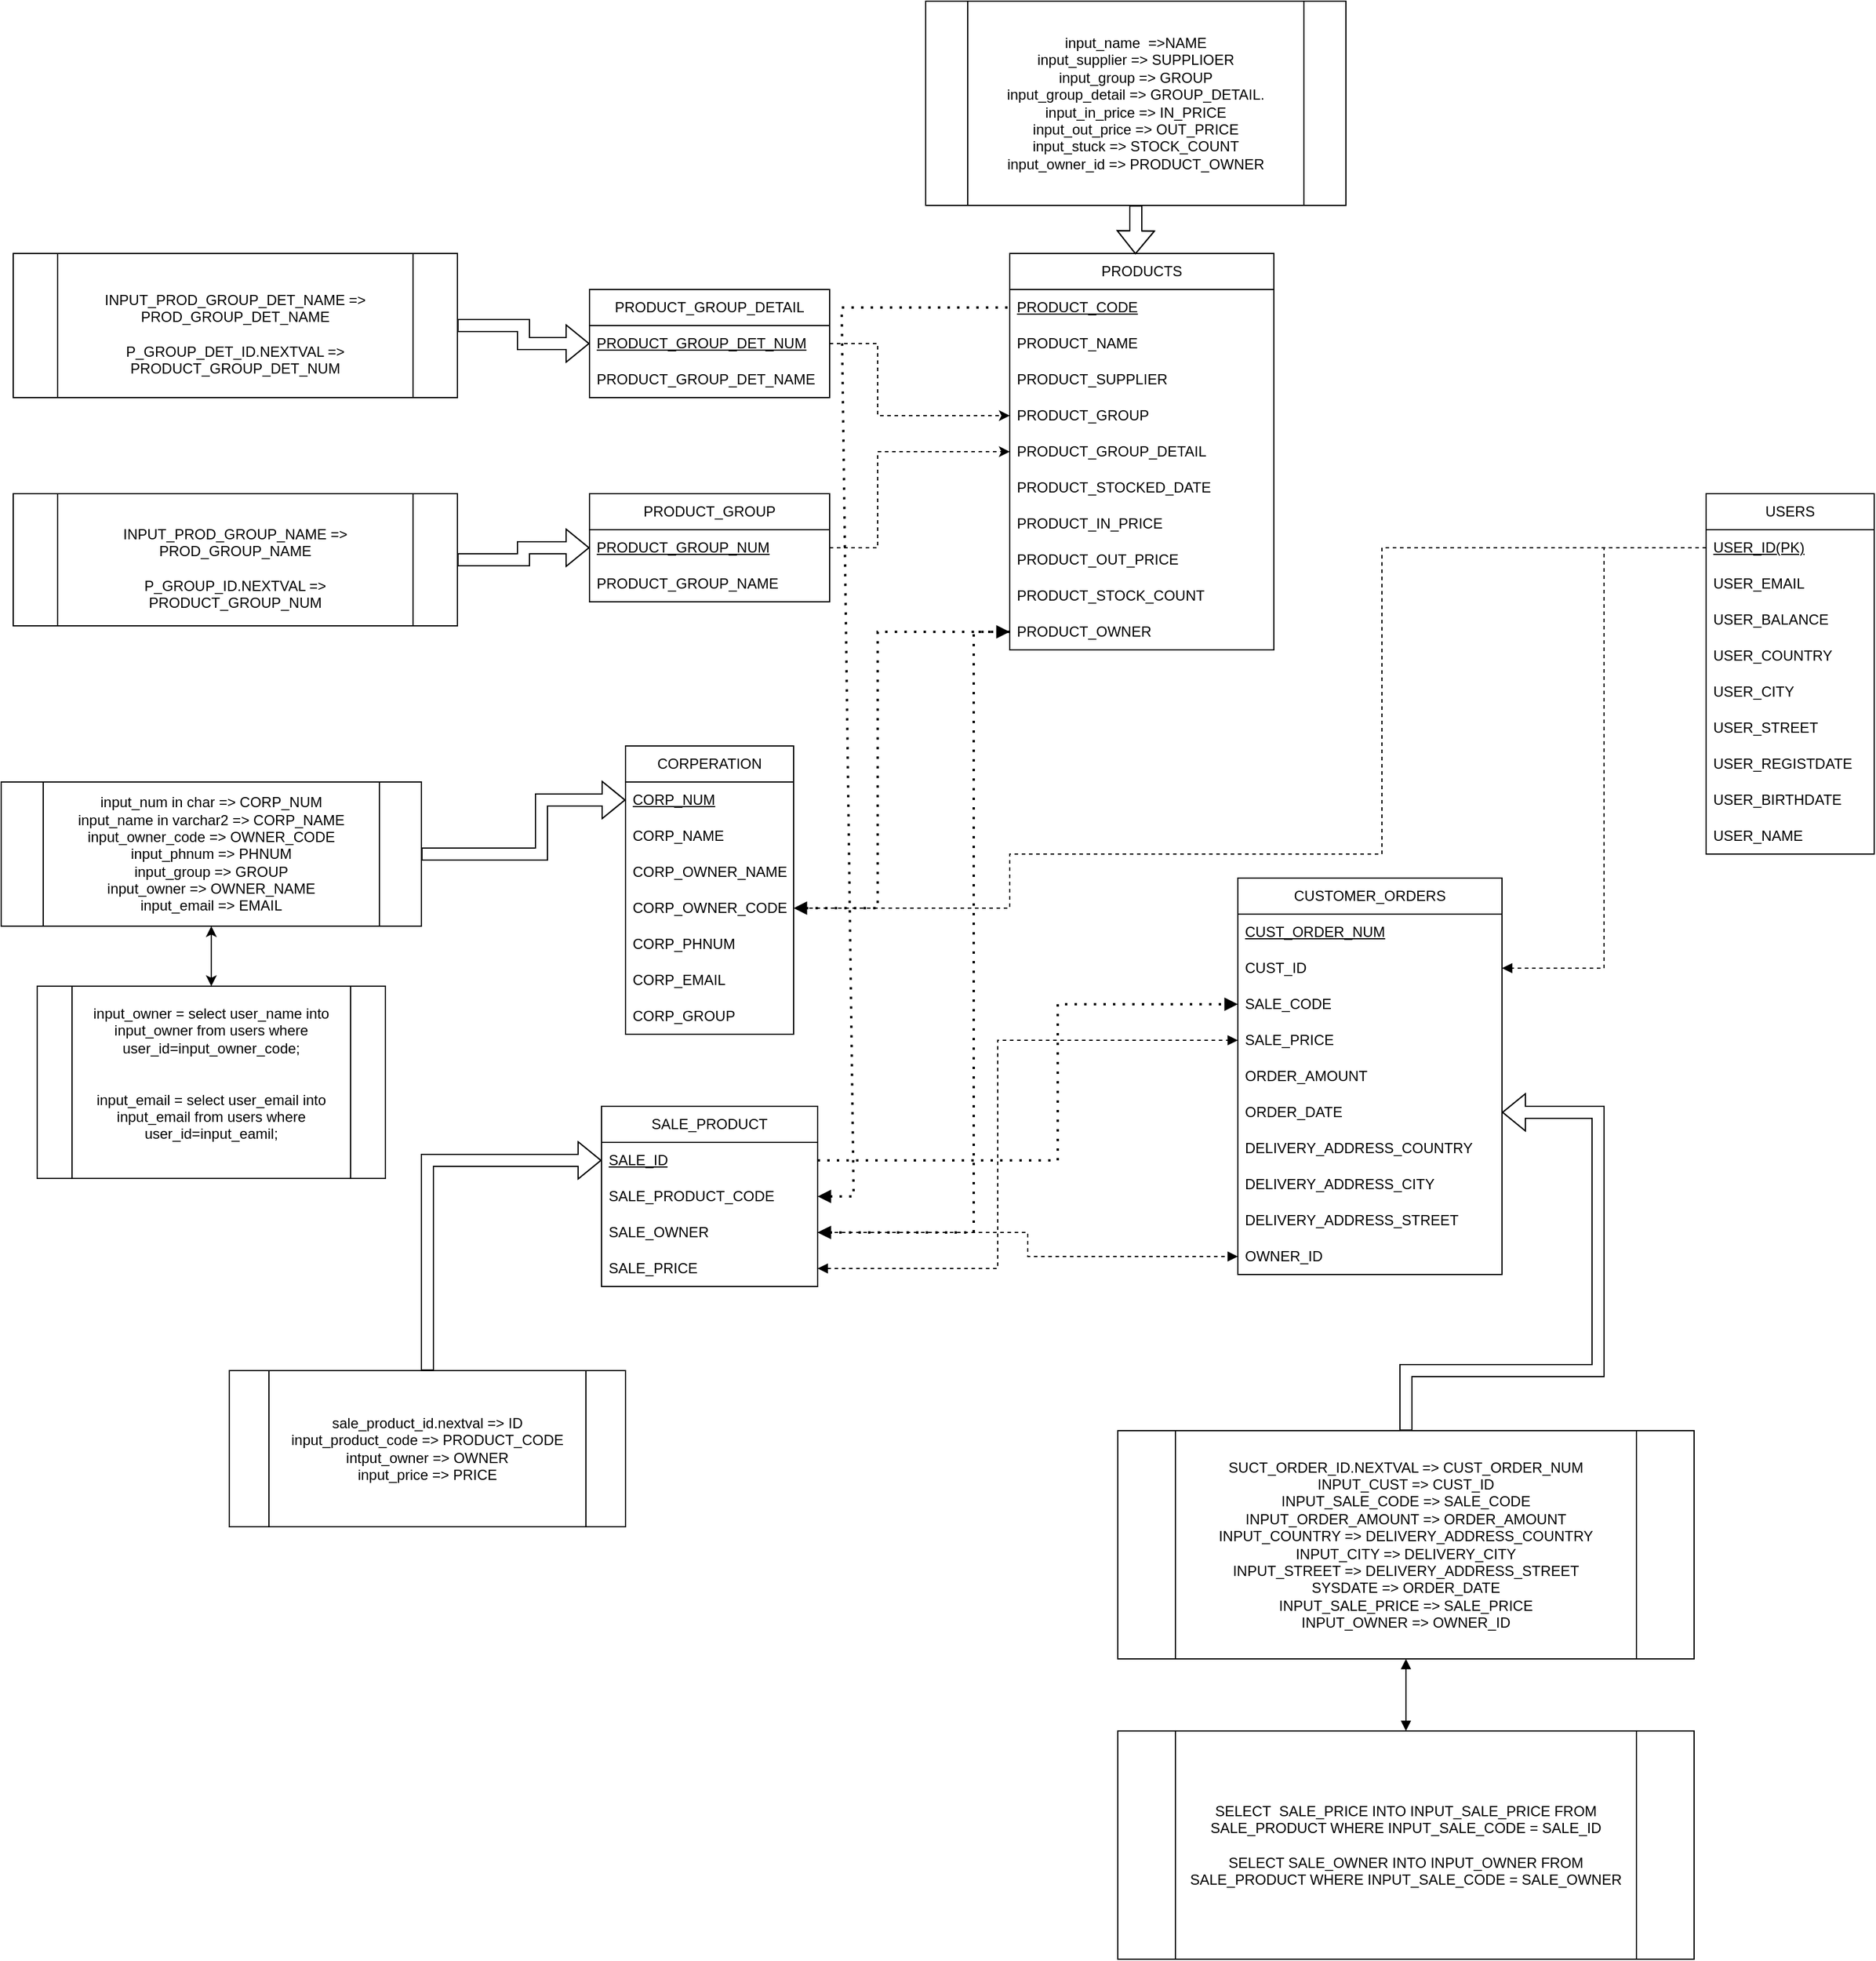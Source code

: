 <mxfile version="20.8.10" type="device"><diagram name="페이지-1" id="mpgVRzjS_plRB5w2nVDC"><mxGraphModel dx="3187" dy="1876" grid="1" gridSize="10" guides="0" tooltips="1" connect="1" arrows="1" fold="1" page="1" pageScale="1" pageWidth="4681" pageHeight="3300" math="0" shadow="0"><root><mxCell id="0"/><mxCell id="1" parent="0"/><mxCell id="B39gNJNIiDdd5qyGVMpT-1" value="USERS" style="swimlane;fontStyle=0;childLayout=stackLayout;horizontal=1;startSize=30;horizontalStack=0;resizeParent=1;resizeParentMax=0;resizeLast=0;collapsible=1;marginBottom=0;whiteSpace=wrap;html=1;" vertex="1" parent="1"><mxGeometry x="1690" y="440" width="140" height="300" as="geometry"/></mxCell><mxCell id="B39gNJNIiDdd5qyGVMpT-2" value="&lt;u&gt;USER_ID(PK)&lt;/u&gt;" style="text;strokeColor=none;fillColor=none;align=left;verticalAlign=middle;spacingLeft=4;spacingRight=4;overflow=hidden;points=[[0,0.5],[1,0.5]];portConstraint=eastwest;rotatable=0;whiteSpace=wrap;html=1;" vertex="1" parent="B39gNJNIiDdd5qyGVMpT-1"><mxGeometry y="30" width="140" height="30" as="geometry"/></mxCell><mxCell id="B39gNJNIiDdd5qyGVMpT-3" value="USER_EMAIL" style="text;strokeColor=none;fillColor=none;align=left;verticalAlign=middle;spacingLeft=4;spacingRight=4;overflow=hidden;points=[[0,0.5],[1,0.5]];portConstraint=eastwest;rotatable=0;whiteSpace=wrap;html=1;" vertex="1" parent="B39gNJNIiDdd5qyGVMpT-1"><mxGeometry y="60" width="140" height="30" as="geometry"/></mxCell><mxCell id="B39gNJNIiDdd5qyGVMpT-4" value="USER_BALANCE" style="text;strokeColor=none;fillColor=none;align=left;verticalAlign=middle;spacingLeft=4;spacingRight=4;overflow=hidden;points=[[0,0.5],[1,0.5]];portConstraint=eastwest;rotatable=0;whiteSpace=wrap;html=1;" vertex="1" parent="B39gNJNIiDdd5qyGVMpT-1"><mxGeometry y="90" width="140" height="30" as="geometry"/></mxCell><mxCell id="B39gNJNIiDdd5qyGVMpT-5" value="USER_COUNTRY" style="text;strokeColor=none;fillColor=none;align=left;verticalAlign=middle;spacingLeft=4;spacingRight=4;overflow=hidden;points=[[0,0.5],[1,0.5]];portConstraint=eastwest;rotatable=0;whiteSpace=wrap;html=1;" vertex="1" parent="B39gNJNIiDdd5qyGVMpT-1"><mxGeometry y="120" width="140" height="30" as="geometry"/></mxCell><mxCell id="B39gNJNIiDdd5qyGVMpT-6" value="USER_CITY" style="text;strokeColor=none;fillColor=none;align=left;verticalAlign=middle;spacingLeft=4;spacingRight=4;overflow=hidden;points=[[0,0.5],[1,0.5]];portConstraint=eastwest;rotatable=0;whiteSpace=wrap;html=1;" vertex="1" parent="B39gNJNIiDdd5qyGVMpT-1"><mxGeometry y="150" width="140" height="30" as="geometry"/></mxCell><mxCell id="B39gNJNIiDdd5qyGVMpT-7" value="USER_STREET" style="text;strokeColor=none;fillColor=none;align=left;verticalAlign=middle;spacingLeft=4;spacingRight=4;overflow=hidden;points=[[0,0.5],[1,0.5]];portConstraint=eastwest;rotatable=0;whiteSpace=wrap;html=1;" vertex="1" parent="B39gNJNIiDdd5qyGVMpT-1"><mxGeometry y="180" width="140" height="30" as="geometry"/></mxCell><mxCell id="B39gNJNIiDdd5qyGVMpT-8" value="USER_REGISTDATE" style="text;strokeColor=none;fillColor=none;align=left;verticalAlign=middle;spacingLeft=4;spacingRight=4;overflow=hidden;points=[[0,0.5],[1,0.5]];portConstraint=eastwest;rotatable=0;whiteSpace=wrap;html=1;" vertex="1" parent="B39gNJNIiDdd5qyGVMpT-1"><mxGeometry y="210" width="140" height="30" as="geometry"/></mxCell><mxCell id="B39gNJNIiDdd5qyGVMpT-9" value="USER_BIRTHDATE" style="text;strokeColor=none;fillColor=none;align=left;verticalAlign=middle;spacingLeft=4;spacingRight=4;overflow=hidden;points=[[0,0.5],[1,0.5]];portConstraint=eastwest;rotatable=0;whiteSpace=wrap;html=1;" vertex="1" parent="B39gNJNIiDdd5qyGVMpT-1"><mxGeometry y="240" width="140" height="30" as="geometry"/></mxCell><mxCell id="B39gNJNIiDdd5qyGVMpT-10" value="USER_NAME" style="text;strokeColor=none;fillColor=none;align=left;verticalAlign=middle;spacingLeft=4;spacingRight=4;overflow=hidden;points=[[0,0.5],[1,0.5]];portConstraint=eastwest;rotatable=0;whiteSpace=wrap;html=1;" vertex="1" parent="B39gNJNIiDdd5qyGVMpT-1"><mxGeometry y="270" width="140" height="30" as="geometry"/></mxCell><mxCell id="B39gNJNIiDdd5qyGVMpT-11" value="PRODUCT_GROUP" style="swimlane;fontStyle=0;childLayout=stackLayout;horizontal=1;startSize=30;horizontalStack=0;resizeParent=1;resizeParentMax=0;resizeLast=0;collapsible=1;marginBottom=0;whiteSpace=wrap;html=1;" vertex="1" parent="1"><mxGeometry x="760" y="440" width="200" height="90" as="geometry"/></mxCell><mxCell id="B39gNJNIiDdd5qyGVMpT-12" value="&lt;u&gt;PRODUCT_GROUP_NUM&lt;/u&gt;" style="text;strokeColor=none;fillColor=none;align=left;verticalAlign=middle;spacingLeft=4;spacingRight=4;overflow=hidden;points=[[0,0.5],[1,0.5]];portConstraint=eastwest;rotatable=0;whiteSpace=wrap;html=1;" vertex="1" parent="B39gNJNIiDdd5qyGVMpT-11"><mxGeometry y="30" width="200" height="30" as="geometry"/></mxCell><mxCell id="B39gNJNIiDdd5qyGVMpT-13" value="PRODUCT_GROUP_NAME" style="text;strokeColor=none;fillColor=none;align=left;verticalAlign=middle;spacingLeft=4;spacingRight=4;overflow=hidden;points=[[0,0.5],[1,0.5]];portConstraint=eastwest;rotatable=0;whiteSpace=wrap;html=1;" vertex="1" parent="B39gNJNIiDdd5qyGVMpT-11"><mxGeometry y="60" width="200" height="30" as="geometry"/></mxCell><mxCell id="B39gNJNIiDdd5qyGVMpT-21" value="PRODUCT_GROUP_DETAIL" style="swimlane;fontStyle=0;childLayout=stackLayout;horizontal=1;startSize=30;horizontalStack=0;resizeParent=1;resizeParentMax=0;resizeLast=0;collapsible=1;marginBottom=0;whiteSpace=wrap;html=1;" vertex="1" parent="1"><mxGeometry x="760" y="270" width="200" height="90" as="geometry"/></mxCell><mxCell id="B39gNJNIiDdd5qyGVMpT-22" value="&lt;u&gt;PRODUCT_GROUP_DET_NUM&lt;/u&gt;" style="text;strokeColor=none;fillColor=none;align=left;verticalAlign=middle;spacingLeft=4;spacingRight=4;overflow=hidden;points=[[0,0.5],[1,0.5]];portConstraint=eastwest;rotatable=0;whiteSpace=wrap;html=1;" vertex="1" parent="B39gNJNIiDdd5qyGVMpT-21"><mxGeometry y="30" width="200" height="30" as="geometry"/></mxCell><mxCell id="B39gNJNIiDdd5qyGVMpT-23" value="PRODUCT_GROUP_DET_NAME" style="text;strokeColor=none;fillColor=none;align=left;verticalAlign=middle;spacingLeft=4;spacingRight=4;overflow=hidden;points=[[0,0.5],[1,0.5]];portConstraint=eastwest;rotatable=0;whiteSpace=wrap;html=1;" vertex="1" parent="B39gNJNIiDdd5qyGVMpT-21"><mxGeometry y="60" width="200" height="30" as="geometry"/></mxCell><mxCell id="B39gNJNIiDdd5qyGVMpT-24" value="CORPERATION" style="swimlane;fontStyle=0;childLayout=stackLayout;horizontal=1;startSize=30;horizontalStack=0;resizeParent=1;resizeParentMax=0;resizeLast=0;collapsible=1;marginBottom=0;whiteSpace=wrap;html=1;" vertex="1" parent="1"><mxGeometry x="790" y="650" width="140" height="240" as="geometry"/></mxCell><mxCell id="B39gNJNIiDdd5qyGVMpT-25" value="&lt;u&gt;CORP_NUM&lt;/u&gt;" style="text;strokeColor=none;fillColor=none;align=left;verticalAlign=middle;spacingLeft=4;spacingRight=4;overflow=hidden;points=[[0,0.5],[1,0.5]];portConstraint=eastwest;rotatable=0;whiteSpace=wrap;html=1;" vertex="1" parent="B39gNJNIiDdd5qyGVMpT-24"><mxGeometry y="30" width="140" height="30" as="geometry"/></mxCell><mxCell id="B39gNJNIiDdd5qyGVMpT-26" value="CORP_NAME" style="text;strokeColor=none;fillColor=none;align=left;verticalAlign=middle;spacingLeft=4;spacingRight=4;overflow=hidden;points=[[0,0.5],[1,0.5]];portConstraint=eastwest;rotatable=0;whiteSpace=wrap;html=1;" vertex="1" parent="B39gNJNIiDdd5qyGVMpT-24"><mxGeometry y="60" width="140" height="30" as="geometry"/></mxCell><mxCell id="B39gNJNIiDdd5qyGVMpT-27" value="CORP_OWNER_NAME" style="text;strokeColor=none;fillColor=none;align=left;verticalAlign=middle;spacingLeft=4;spacingRight=4;overflow=hidden;points=[[0,0.5],[1,0.5]];portConstraint=eastwest;rotatable=0;whiteSpace=wrap;html=1;" vertex="1" parent="B39gNJNIiDdd5qyGVMpT-24"><mxGeometry y="90" width="140" height="30" as="geometry"/></mxCell><mxCell id="B39gNJNIiDdd5qyGVMpT-28" value="CORP_OWNER_CODE" style="text;strokeColor=none;fillColor=none;align=left;verticalAlign=middle;spacingLeft=4;spacingRight=4;overflow=hidden;points=[[0,0.5],[1,0.5]];portConstraint=eastwest;rotatable=0;whiteSpace=wrap;html=1;" vertex="1" parent="B39gNJNIiDdd5qyGVMpT-24"><mxGeometry y="120" width="140" height="30" as="geometry"/></mxCell><mxCell id="B39gNJNIiDdd5qyGVMpT-29" value="CORP_PHNUM" style="text;strokeColor=none;fillColor=none;align=left;verticalAlign=middle;spacingLeft=4;spacingRight=4;overflow=hidden;points=[[0,0.5],[1,0.5]];portConstraint=eastwest;rotatable=0;whiteSpace=wrap;html=1;" vertex="1" parent="B39gNJNIiDdd5qyGVMpT-24"><mxGeometry y="150" width="140" height="30" as="geometry"/></mxCell><mxCell id="B39gNJNIiDdd5qyGVMpT-30" value="CORP_EMAIL" style="text;strokeColor=none;fillColor=none;align=left;verticalAlign=middle;spacingLeft=4;spacingRight=4;overflow=hidden;points=[[0,0.5],[1,0.5]];portConstraint=eastwest;rotatable=0;whiteSpace=wrap;html=1;" vertex="1" parent="B39gNJNIiDdd5qyGVMpT-24"><mxGeometry y="180" width="140" height="30" as="geometry"/></mxCell><mxCell id="B39gNJNIiDdd5qyGVMpT-31" value="CORP_GROUP" style="text;strokeColor=none;fillColor=none;align=left;verticalAlign=middle;spacingLeft=4;spacingRight=4;overflow=hidden;points=[[0,0.5],[1,0.5]];portConstraint=eastwest;rotatable=0;whiteSpace=wrap;html=1;" vertex="1" parent="B39gNJNIiDdd5qyGVMpT-24"><mxGeometry y="210" width="140" height="30" as="geometry"/></mxCell><mxCell id="B39gNJNIiDdd5qyGVMpT-34" value="CUSTOMER_ORDERS" style="swimlane;fontStyle=0;childLayout=stackLayout;horizontal=1;startSize=30;horizontalStack=0;resizeParent=1;resizeParentMax=0;resizeLast=0;collapsible=1;marginBottom=0;whiteSpace=wrap;html=1;" vertex="1" parent="1"><mxGeometry x="1300" y="760" width="220" height="330" as="geometry"/></mxCell><mxCell id="B39gNJNIiDdd5qyGVMpT-35" value="&lt;u&gt;CUST_ORDER_NUM&lt;/u&gt;" style="text;strokeColor=none;fillColor=none;align=left;verticalAlign=middle;spacingLeft=4;spacingRight=4;overflow=hidden;points=[[0,0.5],[1,0.5]];portConstraint=eastwest;rotatable=0;whiteSpace=wrap;html=1;" vertex="1" parent="B39gNJNIiDdd5qyGVMpT-34"><mxGeometry y="30" width="220" height="30" as="geometry"/></mxCell><mxCell id="B39gNJNIiDdd5qyGVMpT-36" value="CUST_ID" style="text;strokeColor=none;fillColor=none;align=left;verticalAlign=middle;spacingLeft=4;spacingRight=4;overflow=hidden;points=[[0,0.5],[1,0.5]];portConstraint=eastwest;rotatable=0;whiteSpace=wrap;html=1;" vertex="1" parent="B39gNJNIiDdd5qyGVMpT-34"><mxGeometry y="60" width="220" height="30" as="geometry"/></mxCell><mxCell id="B39gNJNIiDdd5qyGVMpT-37" value="SALE_CODE" style="text;strokeColor=none;fillColor=none;align=left;verticalAlign=middle;spacingLeft=4;spacingRight=4;overflow=hidden;points=[[0,0.5],[1,0.5]];portConstraint=eastwest;rotatable=0;whiteSpace=wrap;html=1;" vertex="1" parent="B39gNJNIiDdd5qyGVMpT-34"><mxGeometry y="90" width="220" height="30" as="geometry"/></mxCell><mxCell id="B39gNJNIiDdd5qyGVMpT-38" value="SALE_PRICE" style="text;strokeColor=none;fillColor=none;align=left;verticalAlign=middle;spacingLeft=4;spacingRight=4;overflow=hidden;points=[[0,0.5],[1,0.5]];portConstraint=eastwest;rotatable=0;whiteSpace=wrap;html=1;" vertex="1" parent="B39gNJNIiDdd5qyGVMpT-34"><mxGeometry y="120" width="220" height="30" as="geometry"/></mxCell><mxCell id="B39gNJNIiDdd5qyGVMpT-39" value="ORDER_AMOUNT" style="text;strokeColor=none;fillColor=none;align=left;verticalAlign=middle;spacingLeft=4;spacingRight=4;overflow=hidden;points=[[0,0.5],[1,0.5]];portConstraint=eastwest;rotatable=0;whiteSpace=wrap;html=1;" vertex="1" parent="B39gNJNIiDdd5qyGVMpT-34"><mxGeometry y="150" width="220" height="30" as="geometry"/></mxCell><mxCell id="B39gNJNIiDdd5qyGVMpT-40" value="ORDER_DATE" style="text;strokeColor=none;fillColor=none;align=left;verticalAlign=middle;spacingLeft=4;spacingRight=4;overflow=hidden;points=[[0,0.5],[1,0.5]];portConstraint=eastwest;rotatable=0;whiteSpace=wrap;html=1;" vertex="1" parent="B39gNJNIiDdd5qyGVMpT-34"><mxGeometry y="180" width="220" height="30" as="geometry"/></mxCell><mxCell id="B39gNJNIiDdd5qyGVMpT-41" value="DELIVERY_ADDRESS_COUNTRY" style="text;strokeColor=none;fillColor=none;align=left;verticalAlign=middle;spacingLeft=4;spacingRight=4;overflow=hidden;points=[[0,0.5],[1,0.5]];portConstraint=eastwest;rotatable=0;whiteSpace=wrap;html=1;" vertex="1" parent="B39gNJNIiDdd5qyGVMpT-34"><mxGeometry y="210" width="220" height="30" as="geometry"/></mxCell><mxCell id="B39gNJNIiDdd5qyGVMpT-42" value="DELIVERY_ADDRESS_CITY" style="text;strokeColor=none;fillColor=none;align=left;verticalAlign=middle;spacingLeft=4;spacingRight=4;overflow=hidden;points=[[0,0.5],[1,0.5]];portConstraint=eastwest;rotatable=0;whiteSpace=wrap;html=1;" vertex="1" parent="B39gNJNIiDdd5qyGVMpT-34"><mxGeometry y="240" width="220" height="30" as="geometry"/></mxCell><mxCell id="B39gNJNIiDdd5qyGVMpT-43" value="DELIVERY_ADDRESS_STREET" style="text;strokeColor=none;fillColor=none;align=left;verticalAlign=middle;spacingLeft=4;spacingRight=4;overflow=hidden;points=[[0,0.5],[1,0.5]];portConstraint=eastwest;rotatable=0;whiteSpace=wrap;html=1;" vertex="1" parent="B39gNJNIiDdd5qyGVMpT-34"><mxGeometry y="270" width="220" height="30" as="geometry"/></mxCell><mxCell id="B39gNJNIiDdd5qyGVMpT-44" value="OWNER_ID" style="text;strokeColor=none;fillColor=none;align=left;verticalAlign=middle;spacingLeft=4;spacingRight=4;overflow=hidden;points=[[0,0.5],[1,0.5]];portConstraint=eastwest;rotatable=0;whiteSpace=wrap;html=1;" vertex="1" parent="B39gNJNIiDdd5qyGVMpT-34"><mxGeometry y="300" width="220" height="30" as="geometry"/></mxCell><mxCell id="B39gNJNIiDdd5qyGVMpT-45" value="PRODUCTS" style="swimlane;fontStyle=0;childLayout=stackLayout;horizontal=1;startSize=30;horizontalStack=0;resizeParent=1;resizeParentMax=0;resizeLast=0;collapsible=1;marginBottom=0;whiteSpace=wrap;html=1;" vertex="1" parent="1"><mxGeometry x="1110" y="240" width="220" height="330" as="geometry"/></mxCell><mxCell id="B39gNJNIiDdd5qyGVMpT-46" value="&lt;u&gt;PRODUCT_CODE&lt;/u&gt;" style="text;strokeColor=none;fillColor=none;align=left;verticalAlign=middle;spacingLeft=4;spacingRight=4;overflow=hidden;points=[[0,0.5],[1,0.5]];portConstraint=eastwest;rotatable=0;whiteSpace=wrap;html=1;" vertex="1" parent="B39gNJNIiDdd5qyGVMpT-45"><mxGeometry y="30" width="220" height="30" as="geometry"/></mxCell><mxCell id="B39gNJNIiDdd5qyGVMpT-47" value="PRODUCT_NAME" style="text;strokeColor=none;fillColor=none;align=left;verticalAlign=middle;spacingLeft=4;spacingRight=4;overflow=hidden;points=[[0,0.5],[1,0.5]];portConstraint=eastwest;rotatable=0;whiteSpace=wrap;html=1;" vertex="1" parent="B39gNJNIiDdd5qyGVMpT-45"><mxGeometry y="60" width="220" height="30" as="geometry"/></mxCell><mxCell id="B39gNJNIiDdd5qyGVMpT-48" value="PRODUCT_SUPPLIER" style="text;strokeColor=none;fillColor=none;align=left;verticalAlign=middle;spacingLeft=4;spacingRight=4;overflow=hidden;points=[[0,0.5],[1,0.5]];portConstraint=eastwest;rotatable=0;whiteSpace=wrap;html=1;" vertex="1" parent="B39gNJNIiDdd5qyGVMpT-45"><mxGeometry y="90" width="220" height="30" as="geometry"/></mxCell><mxCell id="B39gNJNIiDdd5qyGVMpT-50" value="PRODUCT_GROUP" style="text;strokeColor=none;fillColor=none;align=left;verticalAlign=middle;spacingLeft=4;spacingRight=4;overflow=hidden;points=[[0,0.5],[1,0.5]];portConstraint=eastwest;rotatable=0;whiteSpace=wrap;html=1;" vertex="1" parent="B39gNJNIiDdd5qyGVMpT-45"><mxGeometry y="120" width="220" height="30" as="geometry"/></mxCell><mxCell id="B39gNJNIiDdd5qyGVMpT-51" value="PRODUCT_GROUP_DETAIL" style="text;strokeColor=none;fillColor=none;align=left;verticalAlign=middle;spacingLeft=4;spacingRight=4;overflow=hidden;points=[[0,0.5],[1,0.5]];portConstraint=eastwest;rotatable=0;whiteSpace=wrap;html=1;" vertex="1" parent="B39gNJNIiDdd5qyGVMpT-45"><mxGeometry y="150" width="220" height="30" as="geometry"/></mxCell><mxCell id="B39gNJNIiDdd5qyGVMpT-52" value="PRODUCT_STOCKED_DATE" style="text;strokeColor=none;fillColor=none;align=left;verticalAlign=middle;spacingLeft=4;spacingRight=4;overflow=hidden;points=[[0,0.5],[1,0.5]];portConstraint=eastwest;rotatable=0;whiteSpace=wrap;html=1;" vertex="1" parent="B39gNJNIiDdd5qyGVMpT-45"><mxGeometry y="180" width="220" height="30" as="geometry"/></mxCell><mxCell id="B39gNJNIiDdd5qyGVMpT-53" value="PRODUCT_IN_PRICE" style="text;strokeColor=none;fillColor=none;align=left;verticalAlign=middle;spacingLeft=4;spacingRight=4;overflow=hidden;points=[[0,0.5],[1,0.5]];portConstraint=eastwest;rotatable=0;whiteSpace=wrap;html=1;" vertex="1" parent="B39gNJNIiDdd5qyGVMpT-45"><mxGeometry y="210" width="220" height="30" as="geometry"/></mxCell><mxCell id="B39gNJNIiDdd5qyGVMpT-54" value="PRODUCT_OUT_PRICE" style="text;strokeColor=none;fillColor=none;align=left;verticalAlign=middle;spacingLeft=4;spacingRight=4;overflow=hidden;points=[[0,0.5],[1,0.5]];portConstraint=eastwest;rotatable=0;whiteSpace=wrap;html=1;" vertex="1" parent="B39gNJNIiDdd5qyGVMpT-45"><mxGeometry y="240" width="220" height="30" as="geometry"/></mxCell><mxCell id="B39gNJNIiDdd5qyGVMpT-55" value="PRODUCT_STOCK_COUNT" style="text;strokeColor=none;fillColor=none;align=left;verticalAlign=middle;spacingLeft=4;spacingRight=4;overflow=hidden;points=[[0,0.5],[1,0.5]];portConstraint=eastwest;rotatable=0;whiteSpace=wrap;html=1;" vertex="1" parent="B39gNJNIiDdd5qyGVMpT-45"><mxGeometry y="270" width="220" height="30" as="geometry"/></mxCell><mxCell id="B39gNJNIiDdd5qyGVMpT-56" value="PRODUCT_OWNER" style="text;strokeColor=none;fillColor=none;align=left;verticalAlign=middle;spacingLeft=4;spacingRight=4;overflow=hidden;points=[[0,0.5],[1,0.5]];portConstraint=eastwest;rotatable=0;whiteSpace=wrap;html=1;" vertex="1" parent="B39gNJNIiDdd5qyGVMpT-45"><mxGeometry y="300" width="220" height="30" as="geometry"/></mxCell><mxCell id="B39gNJNIiDdd5qyGVMpT-57" value="SALE_PRODUCT" style="swimlane;fontStyle=0;childLayout=stackLayout;horizontal=1;startSize=30;horizontalStack=0;resizeParent=1;resizeParentMax=0;resizeLast=0;collapsible=1;marginBottom=0;whiteSpace=wrap;html=1;" vertex="1" parent="1"><mxGeometry x="770" y="950" width="180" height="150" as="geometry"/></mxCell><mxCell id="B39gNJNIiDdd5qyGVMpT-58" value="&lt;u&gt;SALE_ID&lt;/u&gt;" style="text;strokeColor=none;fillColor=none;align=left;verticalAlign=middle;spacingLeft=4;spacingRight=4;overflow=hidden;points=[[0,0.5],[1,0.5]];portConstraint=eastwest;rotatable=0;whiteSpace=wrap;html=1;" vertex="1" parent="B39gNJNIiDdd5qyGVMpT-57"><mxGeometry y="30" width="180" height="30" as="geometry"/></mxCell><mxCell id="B39gNJNIiDdd5qyGVMpT-59" value="SALE_PRODUCT_CODE" style="text;strokeColor=none;fillColor=none;align=left;verticalAlign=middle;spacingLeft=4;spacingRight=4;overflow=hidden;points=[[0,0.5],[1,0.5]];portConstraint=eastwest;rotatable=0;whiteSpace=wrap;html=1;" vertex="1" parent="B39gNJNIiDdd5qyGVMpT-57"><mxGeometry y="60" width="180" height="30" as="geometry"/></mxCell><mxCell id="B39gNJNIiDdd5qyGVMpT-60" value="SALE_OWNER" style="text;strokeColor=none;fillColor=none;align=left;verticalAlign=middle;spacingLeft=4;spacingRight=4;overflow=hidden;points=[[0,0.5],[1,0.5]];portConstraint=eastwest;rotatable=0;whiteSpace=wrap;html=1;" vertex="1" parent="B39gNJNIiDdd5qyGVMpT-57"><mxGeometry y="90" width="180" height="30" as="geometry"/></mxCell><mxCell id="B39gNJNIiDdd5qyGVMpT-61" value="SALE_PRICE" style="text;strokeColor=none;fillColor=none;align=left;verticalAlign=middle;spacingLeft=4;spacingRight=4;overflow=hidden;points=[[0,0.5],[1,0.5]];portConstraint=eastwest;rotatable=0;whiteSpace=wrap;html=1;" vertex="1" parent="B39gNJNIiDdd5qyGVMpT-57"><mxGeometry y="120" width="180" height="30" as="geometry"/></mxCell><mxCell id="B39gNJNIiDdd5qyGVMpT-71" value="" style="edgeStyle=orthogonalEdgeStyle;rounded=0;orthogonalLoop=1;jettySize=auto;html=1;entryX=0;entryY=0.5;entryDx=0;entryDy=0;shape=flexArrow;" edge="1" parent="1" source="B39gNJNIiDdd5qyGVMpT-66" target="B39gNJNIiDdd5qyGVMpT-12"><mxGeometry relative="1" as="geometry"/></mxCell><mxCell id="B39gNJNIiDdd5qyGVMpT-66" value="&lt;br&gt;INPUT_PROD_GROUP_NAME =&amp;gt; PROD_GROUP_NAME&lt;br&gt;&lt;br&gt;P_GROUP_ID.NEXTVAL =&amp;gt; PRODUCT_GROUP_NUM&lt;br&gt;" style="shape=process;whiteSpace=wrap;html=1;backgroundOutline=1;" vertex="1" parent="1"><mxGeometry x="280" y="440" width="370" height="110" as="geometry"/></mxCell><mxCell id="B39gNJNIiDdd5qyGVMpT-70" value="" style="edgeStyle=orthogonalEdgeStyle;rounded=0;orthogonalLoop=1;jettySize=auto;html=1;entryX=0;entryY=0.5;entryDx=0;entryDy=0;shape=flexArrow;" edge="1" parent="1" source="B39gNJNIiDdd5qyGVMpT-68" target="B39gNJNIiDdd5qyGVMpT-22"><mxGeometry relative="1" as="geometry"/></mxCell><mxCell id="B39gNJNIiDdd5qyGVMpT-68" value="&lt;br&gt;INPUT_PROD_GROUP_DET_NAME =&amp;gt; PROD_GROUP_DET_NAME&lt;br&gt;&lt;br&gt;P_GROUP_DET_ID.NEXTVAL =&amp;gt; PRODUCT_GROUP_DET_NUM" style="shape=process;whiteSpace=wrap;html=1;backgroundOutline=1;" vertex="1" parent="1"><mxGeometry x="280" y="240" width="370" height="120" as="geometry"/></mxCell><mxCell id="B39gNJNIiDdd5qyGVMpT-73" value="" style="edgeStyle=orthogonalEdgeStyle;rounded=0;orthogonalLoop=1;jettySize=auto;html=1;entryX=0.476;entryY=0.002;entryDx=0;entryDy=0;shape=flexArrow;entryPerimeter=0;" edge="1" parent="1" source="B39gNJNIiDdd5qyGVMpT-72" target="B39gNJNIiDdd5qyGVMpT-45"><mxGeometry relative="1" as="geometry"><mxPoint x="1220" y="260" as="targetPoint"/></mxGeometry></mxCell><mxCell id="B39gNJNIiDdd5qyGVMpT-72" value="&lt;div&gt;input_name&amp;nbsp; =&amp;gt;NAME&lt;/div&gt;&lt;div&gt;input_supplier =&amp;gt; SUPPLIOER&lt;/div&gt;&lt;div&gt;input_group =&amp;gt; GROUP&lt;/div&gt;&lt;div&gt;input_group_detail =&amp;gt; GROUP_DETAIL.&lt;/div&gt;&lt;div&gt;input_in_price =&amp;gt; IN_PRICE&lt;/div&gt;&lt;div&gt;input_out_price =&amp;gt; OUT_PRICE&lt;/div&gt;&lt;div&gt;input_stuck =&amp;gt; STOCK_COUNT&lt;/div&gt;&lt;div&gt;input_owner_id =&amp;gt; PRODUCT_OWNER&lt;/div&gt;" style="shape=process;whiteSpace=wrap;html=1;backgroundOutline=1;" vertex="1" parent="1"><mxGeometry x="1040" y="30" width="350" height="170" as="geometry"/></mxCell><mxCell id="B39gNJNIiDdd5qyGVMpT-78" value="" style="endArrow=classic;html=1;rounded=0;exitX=1;exitY=0.5;exitDx=0;exitDy=0;entryX=0;entryY=0.5;entryDx=0;entryDy=0;dashed=1;" edge="1" parent="1" source="B39gNJNIiDdd5qyGVMpT-22" target="B39gNJNIiDdd5qyGVMpT-50"><mxGeometry width="50" height="50" relative="1" as="geometry"><mxPoint x="1030" y="330" as="sourcePoint"/><mxPoint x="1080" y="280" as="targetPoint"/><Array as="points"><mxPoint x="1000" y="315"/><mxPoint x="1000" y="375"/></Array></mxGeometry></mxCell><mxCell id="B39gNJNIiDdd5qyGVMpT-79" value="" style="endArrow=classic;html=1;rounded=0;exitX=1;exitY=0.5;exitDx=0;exitDy=0;entryX=0;entryY=0.5;entryDx=0;entryDy=0;dashed=1;" edge="1" parent="1" source="B39gNJNIiDdd5qyGVMpT-12" target="B39gNJNIiDdd5qyGVMpT-51"><mxGeometry width="50" height="50" relative="1" as="geometry"><mxPoint x="1030" y="330" as="sourcePoint"/><mxPoint x="1080" y="280" as="targetPoint"/><Array as="points"><mxPoint x="1000" y="485"/><mxPoint x="1000" y="405"/></Array></mxGeometry></mxCell><mxCell id="B39gNJNIiDdd5qyGVMpT-80" value="&lt;div&gt;input_num in char =&amp;gt; CORP_NUM&lt;/div&gt;&lt;div&gt;input_name in varchar2 =&amp;gt; CORP_NAME&lt;/div&gt;&lt;div&gt;input_owner_code =&amp;gt; OWNER_CODE&lt;/div&gt;&lt;div&gt;input_phnum =&amp;gt; PHNUM&lt;/div&gt;&lt;div&gt;input_group =&amp;gt; GROUP&lt;/div&gt;&lt;div&gt;input_owner =&amp;gt; OWNER_NAME&lt;/div&gt;&lt;div&gt;input_email =&amp;gt; EMAIL&lt;/div&gt;" style="shape=process;whiteSpace=wrap;html=1;backgroundOutline=1;" vertex="1" parent="1"><mxGeometry x="270" y="680" width="350" height="120" as="geometry"/></mxCell><mxCell id="B39gNJNIiDdd5qyGVMpT-81" value="&lt;div&gt;input_owner = select user_name into input_owner from users where user_id=input_owner_code;&lt;/div&gt;&lt;div&gt;&lt;br&gt;&lt;/div&gt;&lt;div&gt;&lt;br&gt;&lt;/div&gt;&lt;div&gt;input_email = select user_email into input_email from users where user_id=input_eamil;&lt;/div&gt;&lt;div&gt;&lt;br&gt;&lt;/div&gt;" style="shape=process;whiteSpace=wrap;html=1;backgroundOutline=1;" vertex="1" parent="1"><mxGeometry x="300" y="850" width="290" height="160" as="geometry"/></mxCell><mxCell id="B39gNJNIiDdd5qyGVMpT-85" value="" style="endArrow=classic;html=1;rounded=0;exitX=1;exitY=0.5;exitDx=0;exitDy=0;entryX=0;entryY=0.5;entryDx=0;entryDy=0;shape=flexArrow;" edge="1" parent="1" source="B39gNJNIiDdd5qyGVMpT-80" target="B39gNJNIiDdd5qyGVMpT-25"><mxGeometry width="50" height="50" relative="1" as="geometry"><mxPoint x="480" y="860" as="sourcePoint"/><mxPoint x="530" y="810" as="targetPoint"/><Array as="points"><mxPoint x="720" y="740"/><mxPoint x="720" y="695"/></Array></mxGeometry></mxCell><mxCell id="B39gNJNIiDdd5qyGVMpT-87" value="" style="endArrow=classic;startArrow=classic;html=1;rounded=0;exitX=0.5;exitY=1;exitDx=0;exitDy=0;entryX=0.5;entryY=0;entryDx=0;entryDy=0;" edge="1" parent="1" source="B39gNJNIiDdd5qyGVMpT-80" target="B39gNJNIiDdd5qyGVMpT-81"><mxGeometry width="50" height="50" relative="1" as="geometry"><mxPoint x="650" y="790" as="sourcePoint"/><mxPoint x="700" y="740" as="targetPoint"/></mxGeometry></mxCell><mxCell id="B39gNJNIiDdd5qyGVMpT-90" style="edgeStyle=orthogonalEdgeStyle;rounded=0;orthogonalLoop=1;jettySize=auto;html=1;entryX=0;entryY=0.5;entryDx=0;entryDy=0;shape=flexArrow;" edge="1" parent="1" source="B39gNJNIiDdd5qyGVMpT-88" target="B39gNJNIiDdd5qyGVMpT-58"><mxGeometry relative="1" as="geometry"/></mxCell><mxCell id="B39gNJNIiDdd5qyGVMpT-88" value="sale_product_id.nextval =&amp;gt; ID&lt;br&gt;input_product_code =&amp;gt; PRODUCT_CODE&lt;br&gt;intput_owner =&amp;gt; OWNER&lt;br&gt;input_price =&amp;gt; PRICE" style="shape=process;whiteSpace=wrap;html=1;backgroundOutline=1;" vertex="1" parent="1"><mxGeometry x="460" y="1170" width="330" height="130" as="geometry"/></mxCell><mxCell id="B39gNJNIiDdd5qyGVMpT-91" value="" style="endArrow=block;dashed=1;html=1;dashPattern=1 3;strokeWidth=2;rounded=0;exitX=1;exitY=0.5;exitDx=0;exitDy=0;entryX=0;entryY=0.5;entryDx=0;entryDy=0;endFill=1;startArrow=block;startFill=1;" edge="1" parent="1" source="B39gNJNIiDdd5qyGVMpT-28" target="B39gNJNIiDdd5qyGVMpT-56"><mxGeometry width="50" height="50" relative="1" as="geometry"><mxPoint x="1190" y="880" as="sourcePoint"/><mxPoint x="1240" y="830" as="targetPoint"/><Array as="points"><mxPoint x="1000" y="785"/><mxPoint x="1000" y="555"/></Array></mxGeometry></mxCell><mxCell id="B39gNJNIiDdd5qyGVMpT-92" value="" style="endArrow=none;dashed=1;html=1;dashPattern=1 3;strokeWidth=2;rounded=0;exitX=1;exitY=0.5;exitDx=0;exitDy=0;entryX=0;entryY=0.5;entryDx=0;entryDy=0;startArrow=block;startFill=1;" edge="1" parent="1" source="B39gNJNIiDdd5qyGVMpT-59" target="B39gNJNIiDdd5qyGVMpT-46"><mxGeometry width="50" height="50" relative="1" as="geometry"><mxPoint x="1180" y="880" as="sourcePoint"/><mxPoint x="1230" y="830" as="targetPoint"/><Array as="points"><mxPoint x="980" y="1025"/><mxPoint x="970" y="285"/></Array></mxGeometry></mxCell><mxCell id="B39gNJNIiDdd5qyGVMpT-93" value="" style="endArrow=block;dashed=1;html=1;dashPattern=1 3;strokeWidth=2;rounded=0;exitX=0;exitY=0.5;exitDx=0;exitDy=0;entryX=1;entryY=0.5;entryDx=0;entryDy=0;startArrow=none;startFill=0;endFill=1;" edge="1" parent="1" source="B39gNJNIiDdd5qyGVMpT-56" target="B39gNJNIiDdd5qyGVMpT-60"><mxGeometry width="50" height="50" relative="1" as="geometry"><mxPoint x="1100" y="880" as="sourcePoint"/><mxPoint x="1150" y="830" as="targetPoint"/><Array as="points"><mxPoint x="1080" y="555"/><mxPoint x="1080" y="1055"/></Array></mxGeometry></mxCell><mxCell id="B39gNJNIiDdd5qyGVMpT-94" value="" style="endArrow=block;dashed=1;html=1;dashPattern=1 3;strokeWidth=2;rounded=0;exitX=1;exitY=0.5;exitDx=0;exitDy=0;entryX=0;entryY=0.5;entryDx=0;entryDy=0;endFill=1;" edge="1" parent="1" source="B39gNJNIiDdd5qyGVMpT-58" target="B39gNJNIiDdd5qyGVMpT-37"><mxGeometry width="50" height="50" relative="1" as="geometry"><mxPoint x="1300" y="880" as="sourcePoint"/><mxPoint x="1350" y="830" as="targetPoint"/><Array as="points"><mxPoint x="1150" y="995"/><mxPoint x="1150" y="865"/></Array></mxGeometry></mxCell><mxCell id="B39gNJNIiDdd5qyGVMpT-96" style="edgeStyle=orthogonalEdgeStyle;rounded=0;orthogonalLoop=1;jettySize=auto;html=1;entryX=0;entryY=0.5;entryDx=0;entryDy=0;dashed=1;startArrow=block;startFill=1;endArrow=block;endFill=1;" edge="1" parent="1" source="B39gNJNIiDdd5qyGVMpT-61" target="B39gNJNIiDdd5qyGVMpT-38"><mxGeometry relative="1" as="geometry"><Array as="points"><mxPoint x="1100" y="1085"/><mxPoint x="1100" y="895"/></Array></mxGeometry></mxCell><mxCell id="B39gNJNIiDdd5qyGVMpT-97" style="edgeStyle=orthogonalEdgeStyle;rounded=0;orthogonalLoop=1;jettySize=auto;html=1;entryX=0;entryY=0.5;entryDx=0;entryDy=0;dashed=1;startArrow=block;startFill=1;endArrow=block;endFill=1;" edge="1" parent="1" source="B39gNJNIiDdd5qyGVMpT-60" target="B39gNJNIiDdd5qyGVMpT-44"><mxGeometry relative="1" as="geometry"/></mxCell><mxCell id="B39gNJNIiDdd5qyGVMpT-98" style="edgeStyle=orthogonalEdgeStyle;rounded=0;orthogonalLoop=1;jettySize=auto;html=1;entryX=1;entryY=0.5;entryDx=0;entryDy=0;dashed=1;startArrow=none;startFill=0;endArrow=block;endFill=1;" edge="1" parent="1" source="B39gNJNIiDdd5qyGVMpT-2" target="B39gNJNIiDdd5qyGVMpT-36"><mxGeometry relative="1" as="geometry"/></mxCell><mxCell id="B39gNJNIiDdd5qyGVMpT-99" style="edgeStyle=orthogonalEdgeStyle;rounded=0;orthogonalLoop=1;jettySize=auto;html=1;entryX=1;entryY=0.5;entryDx=0;entryDy=0;dashed=1;startArrow=none;startFill=0;endArrow=none;endFill=0;" edge="1" parent="1" source="B39gNJNIiDdd5qyGVMpT-2" target="B39gNJNIiDdd5qyGVMpT-28"><mxGeometry relative="1" as="geometry"><Array as="points"><mxPoint x="1420" y="485"/><mxPoint x="1420" y="740"/><mxPoint x="1110" y="740"/><mxPoint x="1110" y="785"/></Array></mxGeometry></mxCell><mxCell id="B39gNJNIiDdd5qyGVMpT-102" style="edgeStyle=orthogonalEdgeStyle;rounded=0;orthogonalLoop=1;jettySize=auto;html=1;entryX=0.5;entryY=0;entryDx=0;entryDy=0;startArrow=block;startFill=1;endArrow=block;endFill=1;" edge="1" parent="1" source="B39gNJNIiDdd5qyGVMpT-100" target="B39gNJNIiDdd5qyGVMpT-101"><mxGeometry relative="1" as="geometry"/></mxCell><mxCell id="B39gNJNIiDdd5qyGVMpT-103" style="edgeStyle=orthogonalEdgeStyle;rounded=0;orthogonalLoop=1;jettySize=auto;html=1;entryX=1;entryY=0.5;entryDx=0;entryDy=0;startArrow=none;startFill=0;endArrow=block;endFill=1;shape=flexArrow;exitX=0.5;exitY=0;exitDx=0;exitDy=0;" edge="1" parent="1" source="B39gNJNIiDdd5qyGVMpT-100" target="B39gNJNIiDdd5qyGVMpT-40"><mxGeometry relative="1" as="geometry"><Array as="points"><mxPoint x="1440" y="1170"/><mxPoint x="1600" y="1170"/><mxPoint x="1600" y="955"/></Array></mxGeometry></mxCell><mxCell id="B39gNJNIiDdd5qyGVMpT-100" value="SUCT_ORDER_ID.NEXTVAL =&amp;gt; CUST_ORDER_NUM&lt;br&gt;INPUT_CUST =&amp;gt; CUST_ID&lt;br&gt;INPUT_SALE_CODE =&amp;gt; SALE_CODE&lt;br&gt;INPUT_ORDER_AMOUNT =&amp;gt; ORDER_AMOUNT&lt;br&gt;INPUT_COUNTRY =&amp;gt; DELIVERY_ADDRESS_COUNTRY&lt;br&gt;INPUT_CITY =&amp;gt; DELIVERY_CITY&lt;br&gt;INPUT_STREET =&amp;gt; DELIVERY_ADDRESS_STREET&lt;br&gt;SYSDATE =&amp;gt; ORDER_DATE&lt;br&gt;INPUT_SALE_PRICE =&amp;gt; SALE_PRICE&lt;br&gt;INPUT_OWNER =&amp;gt; OWNER_ID" style="shape=process;whiteSpace=wrap;html=1;backgroundOutline=1;" vertex="1" parent="1"><mxGeometry x="1200" y="1220" width="480" height="190" as="geometry"/></mxCell><mxCell id="B39gNJNIiDdd5qyGVMpT-101" value="SELECT&amp;nbsp; SALE_PRICE INTO INPUT_SALE_PRICE FROM SALE_PRODUCT WHERE INPUT_SALE_CODE = SALE_ID&lt;br&gt;&lt;br&gt;SELECT SALE_OWNER INTO INPUT_OWNER FROM SALE_PRODUCT WHERE INPUT_SALE_CODE = SALE_OWNER" style="shape=process;whiteSpace=wrap;html=1;backgroundOutline=1;" vertex="1" parent="1"><mxGeometry x="1200" y="1470" width="480" height="190" as="geometry"/></mxCell></root></mxGraphModel></diagram></mxfile>